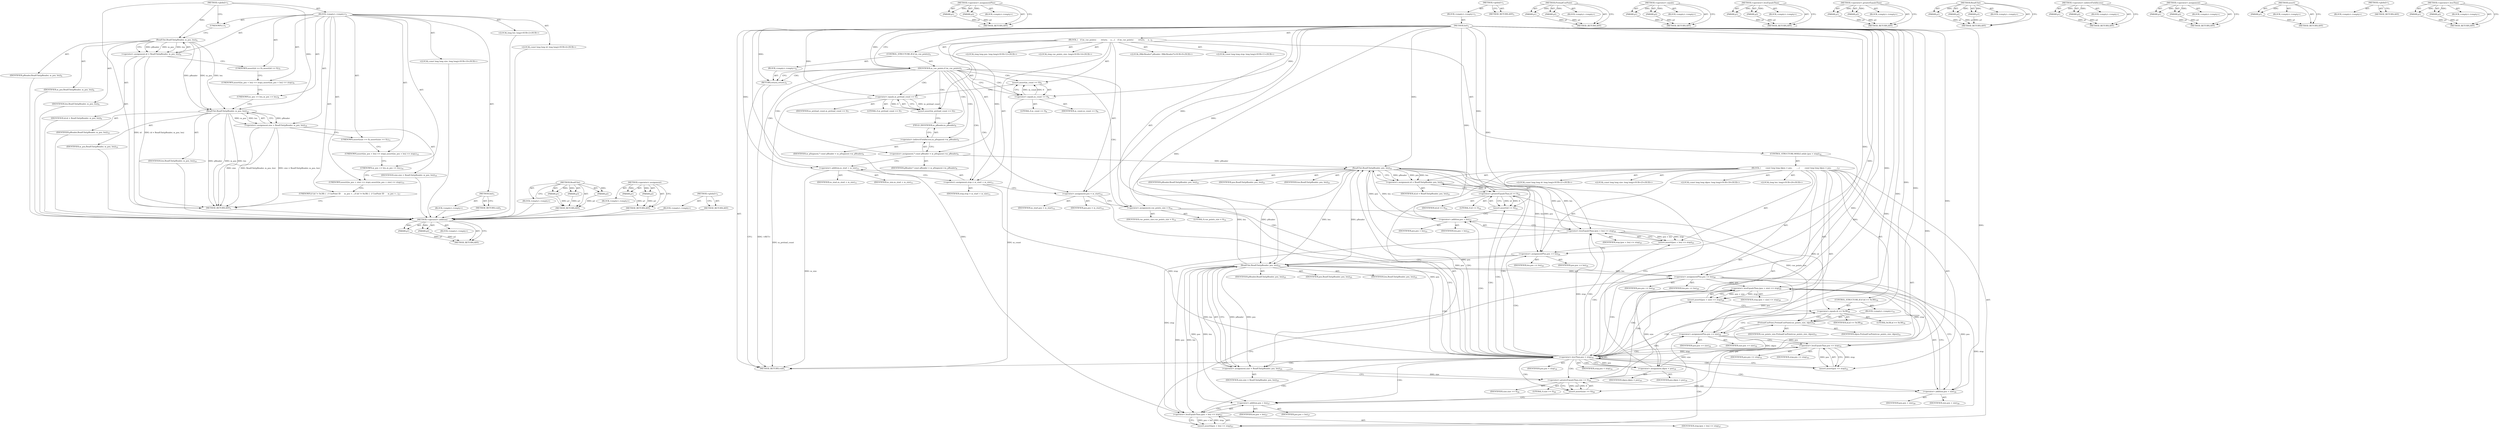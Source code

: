 digraph "&lt;global&gt;" {
vulnerable_155 [label=<(METHOD,&lt;operator&gt;.addition)>];
vulnerable_156 [label=<(PARAM,p1)>];
vulnerable_157 [label=<(PARAM,p2)>];
vulnerable_158 [label=<(BLOCK,&lt;empty&gt;,&lt;empty&gt;)>];
vulnerable_159 [label=<(METHOD_RETURN,ANY)>];
vulnerable_181 [label=<(METHOD,&lt;operator&gt;.assignmentPlus)>];
vulnerable_182 [label=<(PARAM,p1)>];
vulnerable_183 [label=<(PARAM,p2)>];
vulnerable_184 [label=<(BLOCK,&lt;empty&gt;,&lt;empty&gt;)>];
vulnerable_185 [label=<(METHOD_RETURN,ANY)>];
vulnerable_6 [label=<(METHOD,&lt;global&gt;)<SUB>1</SUB>>];
vulnerable_7 [label=<(BLOCK,&lt;empty&gt;,&lt;empty&gt;)<SUB>1</SUB>>];
vulnerable_8 [label=<(METHOD,Init)<SUB>1</SUB>>];
vulnerable_9 [label=<(BLOCK,{
    if (m_cue_points)
        return;
 
    a...,{
    if (m_cue_points)
        return;
 
    a...)<SUB>2</SUB>>];
vulnerable_10 [label=<(CONTROL_STRUCTURE,IF,if (m_cue_points))<SUB>3</SUB>>];
vulnerable_11 [label=<(IDENTIFIER,m_cue_points,if (m_cue_points))<SUB>3</SUB>>];
vulnerable_12 [label=<(BLOCK,&lt;empty&gt;,&lt;empty&gt;)<SUB>4</SUB>>];
vulnerable_13 [label=<(RETURN,return;,return;)<SUB>4</SUB>>];
vulnerable_14 [label=<(assert,assert(m_count == 0))<SUB>6</SUB>>];
vulnerable_15 [label=<(&lt;operator&gt;.equals,m_count == 0)<SUB>6</SUB>>];
vulnerable_16 [label=<(IDENTIFIER,m_count,m_count == 0)<SUB>6</SUB>>];
vulnerable_17 [label=<(LITERAL,0,m_count == 0)<SUB>6</SUB>>];
vulnerable_18 [label=<(assert,assert(m_preload_count == 0))<SUB>7</SUB>>];
vulnerable_19 [label=<(&lt;operator&gt;.equals,m_preload_count == 0)<SUB>7</SUB>>];
vulnerable_20 [label=<(IDENTIFIER,m_preload_count,m_preload_count == 0)<SUB>7</SUB>>];
vulnerable_21 [label=<(LITERAL,0,m_preload_count == 0)<SUB>7</SUB>>];
vulnerable_22 [label="<(LOCAL,IMkvReader* pReader: IMkvReader*)<SUB>9</SUB>>"];
vulnerable_23 [label=<(&lt;operator&gt;.assignment,* const pReader = m_pSegment-&gt;m_pReader)<SUB>9</SUB>>];
vulnerable_24 [label=<(IDENTIFIER,pReader,* const pReader = m_pSegment-&gt;m_pReader)<SUB>9</SUB>>];
vulnerable_25 [label=<(&lt;operator&gt;.indirectFieldAccess,m_pSegment-&gt;m_pReader)<SUB>9</SUB>>];
vulnerable_26 [label=<(IDENTIFIER,m_pSegment,* const pReader = m_pSegment-&gt;m_pReader)<SUB>9</SUB>>];
vulnerable_27 [label=<(FIELD_IDENTIFIER,m_pReader,m_pReader)<SUB>9</SUB>>];
vulnerable_28 [label="<(LOCAL,const long long stop: long long)<SUB>11</SUB>>"];
vulnerable_29 [label=<(&lt;operator&gt;.assignment,stop = m_start + m_size)<SUB>11</SUB>>];
vulnerable_30 [label=<(IDENTIFIER,stop,stop = m_start + m_size)<SUB>11</SUB>>];
vulnerable_31 [label=<(&lt;operator&gt;.addition,m_start + m_size)<SUB>11</SUB>>];
vulnerable_32 [label=<(IDENTIFIER,m_start,m_start + m_size)<SUB>11</SUB>>];
vulnerable_33 [label=<(IDENTIFIER,m_size,m_start + m_size)<SUB>11</SUB>>];
vulnerable_34 [label="<(LOCAL,long long pos: long long)<SUB>12</SUB>>"];
vulnerable_35 [label=<(&lt;operator&gt;.assignment,pos = m_start)<SUB>12</SUB>>];
vulnerable_36 [label=<(IDENTIFIER,pos,pos = m_start)<SUB>12</SUB>>];
vulnerable_37 [label=<(IDENTIFIER,m_start,pos = m_start)<SUB>12</SUB>>];
vulnerable_38 [label="<(LOCAL,long cue_points_size: long)<SUB>14</SUB>>"];
vulnerable_39 [label=<(&lt;operator&gt;.assignment,cue_points_size = 0)<SUB>14</SUB>>];
vulnerable_40 [label=<(IDENTIFIER,cue_points_size,cue_points_size = 0)<SUB>14</SUB>>];
vulnerable_41 [label=<(LITERAL,0,cue_points_size = 0)<SUB>14</SUB>>];
vulnerable_42 [label=<(CONTROL_STRUCTURE,WHILE,while (pos &lt; stop))<SUB>16</SUB>>];
vulnerable_43 [label=<(&lt;operator&gt;.lessThan,pos &lt; stop)<SUB>16</SUB>>];
vulnerable_44 [label=<(IDENTIFIER,pos,pos &lt; stop)<SUB>16</SUB>>];
vulnerable_45 [label=<(IDENTIFIER,stop,pos &lt; stop)<SUB>16</SUB>>];
vulnerable_46 [label=<(BLOCK,{
        const long long idpos = pos;
 
      ...,{
        const long long idpos = pos;
 
      ...)<SUB>17</SUB>>];
vulnerable_47 [label="<(LOCAL,const long long idpos: long long)<SUB>18</SUB>>"];
vulnerable_48 [label=<(&lt;operator&gt;.assignment,idpos = pos)<SUB>18</SUB>>];
vulnerable_49 [label=<(IDENTIFIER,idpos,idpos = pos)<SUB>18</SUB>>];
vulnerable_50 [label=<(IDENTIFIER,pos,idpos = pos)<SUB>18</SUB>>];
vulnerable_51 [label="<(LOCAL,long len: long)<SUB>20</SUB>>"];
vulnerable_52 [label="<(LOCAL,const long long id: long long)<SUB>21</SUB>>"];
vulnerable_53 [label=<(&lt;operator&gt;.assignment,id = ReadUInt(pReader, pos, len))<SUB>21</SUB>>];
vulnerable_54 [label=<(IDENTIFIER,id,id = ReadUInt(pReader, pos, len))<SUB>21</SUB>>];
vulnerable_55 [label=<(ReadUInt,ReadUInt(pReader, pos, len))<SUB>21</SUB>>];
vulnerable_56 [label=<(IDENTIFIER,pReader,ReadUInt(pReader, pos, len))<SUB>21</SUB>>];
vulnerable_57 [label=<(IDENTIFIER,pos,ReadUInt(pReader, pos, len))<SUB>21</SUB>>];
vulnerable_58 [label=<(IDENTIFIER,len,ReadUInt(pReader, pos, len))<SUB>21</SUB>>];
vulnerable_59 [label=<(assert,assert(id &gt;= 0))<SUB>22</SUB>>];
vulnerable_60 [label=<(&lt;operator&gt;.greaterEqualsThan,id &gt;= 0)<SUB>22</SUB>>];
vulnerable_61 [label=<(IDENTIFIER,id,id &gt;= 0)<SUB>22</SUB>>];
vulnerable_62 [label=<(LITERAL,0,id &gt;= 0)<SUB>22</SUB>>];
vulnerable_63 [label=<(assert,assert((pos + len) &lt;= stop))<SUB>23</SUB>>];
vulnerable_64 [label=<(&lt;operator&gt;.lessEqualsThan,(pos + len) &lt;= stop)<SUB>23</SUB>>];
vulnerable_65 [label=<(&lt;operator&gt;.addition,pos + len)<SUB>23</SUB>>];
vulnerable_66 [label=<(IDENTIFIER,pos,pos + len)<SUB>23</SUB>>];
vulnerable_67 [label=<(IDENTIFIER,len,pos + len)<SUB>23</SUB>>];
vulnerable_68 [label=<(IDENTIFIER,stop,(pos + len) &lt;= stop)<SUB>23</SUB>>];
vulnerable_69 [label=<(&lt;operator&gt;.assignmentPlus,pos += len)<SUB>24</SUB>>];
vulnerable_70 [label=<(IDENTIFIER,pos,pos += len)<SUB>24</SUB>>];
vulnerable_71 [label=<(IDENTIFIER,len,pos += len)<SUB>24</SUB>>];
vulnerable_72 [label="<(LOCAL,const long long size: long long)<SUB>25</SUB>>"];
vulnerable_73 [label=<(&lt;operator&gt;.assignment,size = ReadUInt(pReader, pos, len))<SUB>25</SUB>>];
vulnerable_74 [label=<(IDENTIFIER,size,size = ReadUInt(pReader, pos, len))<SUB>25</SUB>>];
vulnerable_75 [label=<(ReadUInt,ReadUInt(pReader, pos, len))<SUB>25</SUB>>];
vulnerable_76 [label=<(IDENTIFIER,pReader,ReadUInt(pReader, pos, len))<SUB>25</SUB>>];
vulnerable_77 [label=<(IDENTIFIER,pos,ReadUInt(pReader, pos, len))<SUB>25</SUB>>];
vulnerable_78 [label=<(IDENTIFIER,len,ReadUInt(pReader, pos, len))<SUB>25</SUB>>];
vulnerable_79 [label=<(assert,assert(size &gt;= 0))<SUB>26</SUB>>];
vulnerable_80 [label=<(&lt;operator&gt;.greaterEqualsThan,size &gt;= 0)<SUB>26</SUB>>];
vulnerable_81 [label=<(IDENTIFIER,size,size &gt;= 0)<SUB>26</SUB>>];
vulnerable_82 [label=<(LITERAL,0,size &gt;= 0)<SUB>26</SUB>>];
vulnerable_83 [label=<(assert,assert((pos + len) &lt;= stop))<SUB>27</SUB>>];
vulnerable_84 [label=<(&lt;operator&gt;.lessEqualsThan,(pos + len) &lt;= stop)<SUB>27</SUB>>];
vulnerable_85 [label=<(&lt;operator&gt;.addition,pos + len)<SUB>27</SUB>>];
vulnerable_86 [label=<(IDENTIFIER,pos,pos + len)<SUB>27</SUB>>];
vulnerable_87 [label=<(IDENTIFIER,len,pos + len)<SUB>27</SUB>>];
vulnerable_88 [label=<(IDENTIFIER,stop,(pos + len) &lt;= stop)<SUB>27</SUB>>];
vulnerable_89 [label=<(&lt;operator&gt;.assignmentPlus,pos += len)<SUB>28</SUB>>];
vulnerable_90 [label=<(IDENTIFIER,pos,pos += len)<SUB>28</SUB>>];
vulnerable_91 [label=<(IDENTIFIER,len,pos += len)<SUB>28</SUB>>];
vulnerable_92 [label=<(assert,assert((pos + size) &lt;= stop))<SUB>29</SUB>>];
vulnerable_93 [label=<(&lt;operator&gt;.lessEqualsThan,(pos + size) &lt;= stop)<SUB>29</SUB>>];
vulnerable_94 [label=<(&lt;operator&gt;.addition,pos + size)<SUB>29</SUB>>];
vulnerable_95 [label=<(IDENTIFIER,pos,pos + size)<SUB>29</SUB>>];
vulnerable_96 [label=<(IDENTIFIER,size,pos + size)<SUB>29</SUB>>];
vulnerable_97 [label=<(IDENTIFIER,stop,(pos + size) &lt;= stop)<SUB>29</SUB>>];
vulnerable_98 [label=<(CONTROL_STRUCTURE,IF,if (id == 0x3B))<SUB>30</SUB>>];
vulnerable_99 [label=<(&lt;operator&gt;.equals,id == 0x3B)<SUB>30</SUB>>];
vulnerable_100 [label=<(IDENTIFIER,id,id == 0x3B)<SUB>30</SUB>>];
vulnerable_101 [label=<(LITERAL,0x3B,id == 0x3B)<SUB>30</SUB>>];
vulnerable_102 [label=<(BLOCK,&lt;empty&gt;,&lt;empty&gt;)<SUB>31</SUB>>];
vulnerable_103 [label=<(PreloadCuePoint,PreloadCuePoint(cue_points_size, idpos))<SUB>31</SUB>>];
vulnerable_104 [label=<(IDENTIFIER,cue_points_size,PreloadCuePoint(cue_points_size, idpos))<SUB>31</SUB>>];
vulnerable_105 [label=<(IDENTIFIER,idpos,PreloadCuePoint(cue_points_size, idpos))<SUB>31</SUB>>];
vulnerable_106 [label=<(&lt;operator&gt;.assignmentPlus,pos += size)<SUB>32</SUB>>];
vulnerable_107 [label=<(IDENTIFIER,pos,pos += size)<SUB>32</SUB>>];
vulnerable_108 [label=<(IDENTIFIER,size,pos += size)<SUB>32</SUB>>];
vulnerable_109 [label=<(assert,assert(pos &lt;= stop))<SUB>33</SUB>>];
vulnerable_110 [label=<(&lt;operator&gt;.lessEqualsThan,pos &lt;= stop)<SUB>33</SUB>>];
vulnerable_111 [label=<(IDENTIFIER,pos,pos &lt;= stop)<SUB>33</SUB>>];
vulnerable_112 [label=<(IDENTIFIER,stop,pos &lt;= stop)<SUB>33</SUB>>];
vulnerable_113 [label=<(METHOD_RETURN,void)<SUB>1</SUB>>];
vulnerable_115 [label=<(METHOD_RETURN,ANY)<SUB>1</SUB>>];
vulnerable_186 [label=<(METHOD,PreloadCuePoint)>];
vulnerable_187 [label=<(PARAM,p1)>];
vulnerable_188 [label=<(PARAM,p2)>];
vulnerable_189 [label=<(BLOCK,&lt;empty&gt;,&lt;empty&gt;)>];
vulnerable_190 [label=<(METHOD_RETURN,ANY)>];
vulnerable_140 [label=<(METHOD,&lt;operator&gt;.equals)>];
vulnerable_141 [label=<(PARAM,p1)>];
vulnerable_142 [label=<(PARAM,p2)>];
vulnerable_143 [label=<(BLOCK,&lt;empty&gt;,&lt;empty&gt;)>];
vulnerable_144 [label=<(METHOD_RETURN,ANY)>];
vulnerable_176 [label=<(METHOD,&lt;operator&gt;.lessEqualsThan)>];
vulnerable_177 [label=<(PARAM,p1)>];
vulnerable_178 [label=<(PARAM,p2)>];
vulnerable_179 [label=<(BLOCK,&lt;empty&gt;,&lt;empty&gt;)>];
vulnerable_180 [label=<(METHOD_RETURN,ANY)>];
vulnerable_171 [label=<(METHOD,&lt;operator&gt;.greaterEqualsThan)>];
vulnerable_172 [label=<(PARAM,p1)>];
vulnerable_173 [label=<(PARAM,p2)>];
vulnerable_174 [label=<(BLOCK,&lt;empty&gt;,&lt;empty&gt;)>];
vulnerable_175 [label=<(METHOD_RETURN,ANY)>];
vulnerable_165 [label=<(METHOD,ReadUInt)>];
vulnerable_166 [label=<(PARAM,p1)>];
vulnerable_167 [label=<(PARAM,p2)>];
vulnerable_168 [label=<(PARAM,p3)>];
vulnerable_169 [label=<(BLOCK,&lt;empty&gt;,&lt;empty&gt;)>];
vulnerable_170 [label=<(METHOD_RETURN,ANY)>];
vulnerable_150 [label=<(METHOD,&lt;operator&gt;.indirectFieldAccess)>];
vulnerable_151 [label=<(PARAM,p1)>];
vulnerable_152 [label=<(PARAM,p2)>];
vulnerable_153 [label=<(BLOCK,&lt;empty&gt;,&lt;empty&gt;)>];
vulnerable_154 [label=<(METHOD_RETURN,ANY)>];
vulnerable_145 [label=<(METHOD,&lt;operator&gt;.assignment)>];
vulnerable_146 [label=<(PARAM,p1)>];
vulnerable_147 [label=<(PARAM,p2)>];
vulnerable_148 [label=<(BLOCK,&lt;empty&gt;,&lt;empty&gt;)>];
vulnerable_149 [label=<(METHOD_RETURN,ANY)>];
vulnerable_136 [label=<(METHOD,assert)>];
vulnerable_137 [label=<(PARAM,p1)>];
vulnerable_138 [label=<(BLOCK,&lt;empty&gt;,&lt;empty&gt;)>];
vulnerable_139 [label=<(METHOD_RETURN,ANY)>];
vulnerable_130 [label=<(METHOD,&lt;global&gt;)<SUB>1</SUB>>];
vulnerable_131 [label=<(BLOCK,&lt;empty&gt;,&lt;empty&gt;)>];
vulnerable_132 [label=<(METHOD_RETURN,ANY)>];
vulnerable_160 [label=<(METHOD,&lt;operator&gt;.lessThan)>];
vulnerable_161 [label=<(PARAM,p1)>];
vulnerable_162 [label=<(PARAM,p2)>];
vulnerable_163 [label=<(BLOCK,&lt;empty&gt;,&lt;empty&gt;)>];
vulnerable_164 [label=<(METHOD_RETURN,ANY)>];
fixed_6 [label=<(METHOD,&lt;global&gt;)<SUB>1</SUB>>];
fixed_7 [label=<(BLOCK,&lt;empty&gt;,&lt;empty&gt;)<SUB>1</SUB>>];
fixed_8 [label=<(METHOD,Init)<SUB>1</SUB>>];
fixed_9 [label=<(BLOCK,&lt;empty&gt;,&lt;empty&gt;)>];
fixed_10 [label=<(METHOD_RETURN,void)<SUB>1</SUB>>];
fixed_12 [label=<(UNKNOWN,t,t)<SUB>1</SUB>>];
fixed_13 [label="<(LOCAL,long len: long)<SUB>2</SUB>>"];
fixed_14 [label="<(LOCAL,const long long id: long long)<SUB>4</SUB>>"];
fixed_15 [label=<(&lt;operator&gt;.assignment,id = ReadUInt(pReader, m_pos, len))<SUB>4</SUB>>];
fixed_16 [label=<(IDENTIFIER,id,id = ReadUInt(pReader, m_pos, len))<SUB>4</SUB>>];
fixed_17 [label=<(ReadUInt,ReadUInt(pReader, m_pos, len))<SUB>4</SUB>>];
fixed_18 [label=<(IDENTIFIER,pReader,ReadUInt(pReader, m_pos, len))<SUB>4</SUB>>];
fixed_19 [label=<(IDENTIFIER,m_pos,ReadUInt(pReader, m_pos, len))<SUB>4</SUB>>];
fixed_20 [label=<(IDENTIFIER,len,ReadUInt(pReader, m_pos, len))<SUB>4</SUB>>];
fixed_21 [label=<(UNKNOWN,assert(id &gt;= 0);,assert(id &gt;= 0);)<SUB>5</SUB>>];
fixed_22 [label=<(UNKNOWN,assert((m_pos + len) &lt;= stop);,assert((m_pos + len) &lt;= stop);)<SUB>6</SUB>>];
fixed_23 [label=<(UNKNOWN,m_pos += len;,m_pos += len;)<SUB>8</SUB>>];
fixed_24 [label="<(LOCAL,const long long size: long long)<SUB>10</SUB>>"];
fixed_25 [label=<(&lt;operator&gt;.assignment,size = ReadUInt(pReader, m_pos, len))<SUB>10</SUB>>];
fixed_26 [label=<(IDENTIFIER,size,size = ReadUInt(pReader, m_pos, len))<SUB>10</SUB>>];
fixed_27 [label=<(ReadUInt,ReadUInt(pReader, m_pos, len))<SUB>10</SUB>>];
fixed_28 [label=<(IDENTIFIER,pReader,ReadUInt(pReader, m_pos, len))<SUB>10</SUB>>];
fixed_29 [label=<(IDENTIFIER,m_pos,ReadUInt(pReader, m_pos, len))<SUB>10</SUB>>];
fixed_30 [label=<(IDENTIFIER,len,ReadUInt(pReader, m_pos, len))<SUB>10</SUB>>];
fixed_31 [label=<(UNKNOWN,assert(size &gt;= 0);,assert(size &gt;= 0);)<SUB>11</SUB>>];
fixed_32 [label=<(UNKNOWN,assert((m_pos + len) &lt;= stop);,assert((m_pos + len) &lt;= stop);)<SUB>12</SUB>>];
fixed_33 [label=<(UNKNOWN,m_pos += len;,m_pos += len;)<SUB>14</SUB>>];
fixed_34 [label=<(UNKNOWN,assert((m_pos + size) &lt;= stop);,assert((m_pos + size) &lt;= stop);)<SUB>15</SUB>>];
fixed_35 [label=<(UNKNOWN,if (id != 0x3B) {  // CuePoint ID
      m_pos +...,if (id != 0x3B) {  // CuePoint ID
      m_pos +...)<SUB>17</SUB>>];
fixed_36 [label=<(METHOD_RETURN,ANY)<SUB>1</SUB>>];
fixed_58 [label=<(METHOD,ReadUInt)>];
fixed_59 [label=<(PARAM,p1)>];
fixed_60 [label=<(PARAM,p2)>];
fixed_61 [label=<(PARAM,p3)>];
fixed_62 [label=<(BLOCK,&lt;empty&gt;,&lt;empty&gt;)>];
fixed_63 [label=<(METHOD_RETURN,ANY)>];
fixed_53 [label=<(METHOD,&lt;operator&gt;.assignment)>];
fixed_54 [label=<(PARAM,p1)>];
fixed_55 [label=<(PARAM,p2)>];
fixed_56 [label=<(BLOCK,&lt;empty&gt;,&lt;empty&gt;)>];
fixed_57 [label=<(METHOD_RETURN,ANY)>];
fixed_47 [label=<(METHOD,&lt;global&gt;)<SUB>1</SUB>>];
fixed_48 [label=<(BLOCK,&lt;empty&gt;,&lt;empty&gt;)>];
fixed_49 [label=<(METHOD_RETURN,ANY)>];
vulnerable_155 -> vulnerable_156  [key=0, label="AST: "];
vulnerable_155 -> vulnerable_156  [key=1, label="DDG: "];
vulnerable_155 -> vulnerable_158  [key=0, label="AST: "];
vulnerable_155 -> vulnerable_157  [key=0, label="AST: "];
vulnerable_155 -> vulnerable_157  [key=1, label="DDG: "];
vulnerable_155 -> vulnerable_159  [key=0, label="AST: "];
vulnerable_155 -> vulnerable_159  [key=1, label="CFG: "];
vulnerable_156 -> vulnerable_159  [key=0, label="DDG: p1"];
vulnerable_157 -> vulnerable_159  [key=0, label="DDG: p2"];
vulnerable_181 -> vulnerable_182  [key=0, label="AST: "];
vulnerable_181 -> vulnerable_182  [key=1, label="DDG: "];
vulnerable_181 -> vulnerable_184  [key=0, label="AST: "];
vulnerable_181 -> vulnerable_183  [key=0, label="AST: "];
vulnerable_181 -> vulnerable_183  [key=1, label="DDG: "];
vulnerable_181 -> vulnerable_185  [key=0, label="AST: "];
vulnerable_181 -> vulnerable_185  [key=1, label="CFG: "];
vulnerable_182 -> vulnerable_185  [key=0, label="DDG: p1"];
vulnerable_183 -> vulnerable_185  [key=0, label="DDG: p2"];
vulnerable_6 -> vulnerable_7  [key=0, label="AST: "];
vulnerable_6 -> vulnerable_115  [key=0, label="AST: "];
vulnerable_6 -> vulnerable_115  [key=1, label="CFG: "];
vulnerable_7 -> vulnerable_8  [key=0, label="AST: "];
vulnerable_8 -> vulnerable_9  [key=0, label="AST: "];
vulnerable_8 -> vulnerable_113  [key=0, label="AST: "];
vulnerable_8 -> vulnerable_11  [key=0, label="CFG: "];
vulnerable_8 -> vulnerable_11  [key=1, label="DDG: "];
vulnerable_8 -> vulnerable_29  [key=0, label="DDG: "];
vulnerable_8 -> vulnerable_35  [key=0, label="DDG: "];
vulnerable_8 -> vulnerable_39  [key=0, label="DDG: "];
vulnerable_8 -> vulnerable_13  [key=0, label="DDG: "];
vulnerable_8 -> vulnerable_15  [key=0, label="DDG: "];
vulnerable_8 -> vulnerable_19  [key=0, label="DDG: "];
vulnerable_8 -> vulnerable_31  [key=0, label="DDG: "];
vulnerable_8 -> vulnerable_43  [key=0, label="DDG: "];
vulnerable_8 -> vulnerable_48  [key=0, label="DDG: "];
vulnerable_8 -> vulnerable_69  [key=0, label="DDG: "];
vulnerable_8 -> vulnerable_89  [key=0, label="DDG: "];
vulnerable_8 -> vulnerable_106  [key=0, label="DDG: "];
vulnerable_8 -> vulnerable_55  [key=0, label="DDG: "];
vulnerable_8 -> vulnerable_60  [key=0, label="DDG: "];
vulnerable_8 -> vulnerable_64  [key=0, label="DDG: "];
vulnerable_8 -> vulnerable_75  [key=0, label="DDG: "];
vulnerable_8 -> vulnerable_80  [key=0, label="DDG: "];
vulnerable_8 -> vulnerable_84  [key=0, label="DDG: "];
vulnerable_8 -> vulnerable_93  [key=0, label="DDG: "];
vulnerable_8 -> vulnerable_99  [key=0, label="DDG: "];
vulnerable_8 -> vulnerable_110  [key=0, label="DDG: "];
vulnerable_8 -> vulnerable_65  [key=0, label="DDG: "];
vulnerable_8 -> vulnerable_85  [key=0, label="DDG: "];
vulnerable_8 -> vulnerable_94  [key=0, label="DDG: "];
vulnerable_8 -> vulnerable_103  [key=0, label="DDG: "];
vulnerable_9 -> vulnerable_10  [key=0, label="AST: "];
vulnerable_9 -> vulnerable_14  [key=0, label="AST: "];
vulnerable_9 -> vulnerable_18  [key=0, label="AST: "];
vulnerable_9 -> vulnerable_22  [key=0, label="AST: "];
vulnerable_9 -> vulnerable_23  [key=0, label="AST: "];
vulnerable_9 -> vulnerable_28  [key=0, label="AST: "];
vulnerable_9 -> vulnerable_29  [key=0, label="AST: "];
vulnerable_9 -> vulnerable_34  [key=0, label="AST: "];
vulnerable_9 -> vulnerable_35  [key=0, label="AST: "];
vulnerable_9 -> vulnerable_38  [key=0, label="AST: "];
vulnerable_9 -> vulnerable_39  [key=0, label="AST: "];
vulnerable_9 -> vulnerable_42  [key=0, label="AST: "];
vulnerable_10 -> vulnerable_11  [key=0, label="AST: "];
vulnerable_10 -> vulnerable_12  [key=0, label="AST: "];
vulnerable_11 -> vulnerable_13  [key=0, label="CFG: "];
vulnerable_11 -> vulnerable_13  [key=1, label="CDG: "];
vulnerable_11 -> vulnerable_15  [key=0, label="CFG: "];
vulnerable_11 -> vulnerable_15  [key=1, label="CDG: "];
vulnerable_11 -> vulnerable_19  [key=0, label="CDG: "];
vulnerable_11 -> vulnerable_25  [key=0, label="CDG: "];
vulnerable_11 -> vulnerable_27  [key=0, label="CDG: "];
vulnerable_11 -> vulnerable_29  [key=0, label="CDG: "];
vulnerable_11 -> vulnerable_18  [key=0, label="CDG: "];
vulnerable_11 -> vulnerable_35  [key=0, label="CDG: "];
vulnerable_11 -> vulnerable_43  [key=0, label="CDG: "];
vulnerable_11 -> vulnerable_14  [key=0, label="CDG: "];
vulnerable_11 -> vulnerable_23  [key=0, label="CDG: "];
vulnerable_11 -> vulnerable_39  [key=0, label="CDG: "];
vulnerable_11 -> vulnerable_31  [key=0, label="CDG: "];
vulnerable_12 -> vulnerable_13  [key=0, label="AST: "];
vulnerable_13 -> vulnerable_113  [key=0, label="CFG: "];
vulnerable_13 -> vulnerable_113  [key=1, label="DDG: &lt;RET&gt;"];
vulnerable_14 -> vulnerable_15  [key=0, label="AST: "];
vulnerable_14 -> vulnerable_19  [key=0, label="CFG: "];
vulnerable_15 -> vulnerable_16  [key=0, label="AST: "];
vulnerable_15 -> vulnerable_17  [key=0, label="AST: "];
vulnerable_15 -> vulnerable_14  [key=0, label="CFG: "];
vulnerable_15 -> vulnerable_14  [key=1, label="DDG: m_count"];
vulnerable_15 -> vulnerable_14  [key=2, label="DDG: 0"];
vulnerable_15 -> vulnerable_113  [key=0, label="DDG: m_count"];
vulnerable_18 -> vulnerable_19  [key=0, label="AST: "];
vulnerable_18 -> vulnerable_27  [key=0, label="CFG: "];
vulnerable_19 -> vulnerable_20  [key=0, label="AST: "];
vulnerable_19 -> vulnerable_21  [key=0, label="AST: "];
vulnerable_19 -> vulnerable_18  [key=0, label="CFG: "];
vulnerable_19 -> vulnerable_18  [key=1, label="DDG: m_preload_count"];
vulnerable_19 -> vulnerable_18  [key=2, label="DDG: 0"];
vulnerable_19 -> vulnerable_113  [key=0, label="DDG: m_preload_count"];
vulnerable_23 -> vulnerable_24  [key=0, label="AST: "];
vulnerable_23 -> vulnerable_25  [key=0, label="AST: "];
vulnerable_23 -> vulnerable_31  [key=0, label="CFG: "];
vulnerable_23 -> vulnerable_55  [key=0, label="DDG: pReader"];
vulnerable_25 -> vulnerable_26  [key=0, label="AST: "];
vulnerable_25 -> vulnerable_27  [key=0, label="AST: "];
vulnerable_25 -> vulnerable_23  [key=0, label="CFG: "];
vulnerable_27 -> vulnerable_25  [key=0, label="CFG: "];
vulnerable_29 -> vulnerable_30  [key=0, label="AST: "];
vulnerable_29 -> vulnerable_31  [key=0, label="AST: "];
vulnerable_29 -> vulnerable_35  [key=0, label="CFG: "];
vulnerable_29 -> vulnerable_43  [key=0, label="DDG: stop"];
vulnerable_31 -> vulnerable_32  [key=0, label="AST: "];
vulnerable_31 -> vulnerable_33  [key=0, label="AST: "];
vulnerable_31 -> vulnerable_29  [key=0, label="CFG: "];
vulnerable_31 -> vulnerable_113  [key=0, label="DDG: m_size"];
vulnerable_35 -> vulnerable_36  [key=0, label="AST: "];
vulnerable_35 -> vulnerable_37  [key=0, label="AST: "];
vulnerable_35 -> vulnerable_39  [key=0, label="CFG: "];
vulnerable_35 -> vulnerable_43  [key=0, label="DDG: pos"];
vulnerable_39 -> vulnerable_40  [key=0, label="AST: "];
vulnerable_39 -> vulnerable_41  [key=0, label="AST: "];
vulnerable_39 -> vulnerable_43  [key=0, label="CFG: "];
vulnerable_39 -> vulnerable_103  [key=0, label="DDG: cue_points_size"];
vulnerable_42 -> vulnerable_43  [key=0, label="AST: "];
vulnerable_42 -> vulnerable_46  [key=0, label="AST: "];
vulnerable_43 -> vulnerable_44  [key=0, label="AST: "];
vulnerable_43 -> vulnerable_45  [key=0, label="AST: "];
vulnerable_43 -> vulnerable_113  [key=0, label="CFG: "];
vulnerable_43 -> vulnerable_48  [key=0, label="CFG: "];
vulnerable_43 -> vulnerable_48  [key=1, label="DDG: pos"];
vulnerable_43 -> vulnerable_48  [key=2, label="CDG: "];
vulnerable_43 -> vulnerable_55  [key=0, label="DDG: pos"];
vulnerable_43 -> vulnerable_55  [key=1, label="CDG: "];
vulnerable_43 -> vulnerable_64  [key=0, label="DDG: stop"];
vulnerable_43 -> vulnerable_64  [key=1, label="CDG: "];
vulnerable_43 -> vulnerable_94  [key=0, label="CDG: "];
vulnerable_43 -> vulnerable_60  [key=0, label="CDG: "];
vulnerable_43 -> vulnerable_73  [key=0, label="CDG: "];
vulnerable_43 -> vulnerable_89  [key=0, label="CDG: "];
vulnerable_43 -> vulnerable_75  [key=0, label="CDG: "];
vulnerable_43 -> vulnerable_99  [key=0, label="CDG: "];
vulnerable_43 -> vulnerable_84  [key=0, label="CDG: "];
vulnerable_43 -> vulnerable_85  [key=0, label="CDG: "];
vulnerable_43 -> vulnerable_69  [key=0, label="CDG: "];
vulnerable_43 -> vulnerable_92  [key=0, label="CDG: "];
vulnerable_43 -> vulnerable_106  [key=0, label="CDG: "];
vulnerable_43 -> vulnerable_65  [key=0, label="CDG: "];
vulnerable_43 -> vulnerable_59  [key=0, label="CDG: "];
vulnerable_43 -> vulnerable_93  [key=0, label="CDG: "];
vulnerable_43 -> vulnerable_79  [key=0, label="CDG: "];
vulnerable_43 -> vulnerable_43  [key=0, label="CDG: "];
vulnerable_43 -> vulnerable_80  [key=0, label="CDG: "];
vulnerable_43 -> vulnerable_83  [key=0, label="CDG: "];
vulnerable_43 -> vulnerable_53  [key=0, label="CDG: "];
vulnerable_43 -> vulnerable_110  [key=0, label="CDG: "];
vulnerable_43 -> vulnerable_63  [key=0, label="CDG: "];
vulnerable_43 -> vulnerable_109  [key=0, label="CDG: "];
vulnerable_46 -> vulnerable_47  [key=0, label="AST: "];
vulnerable_46 -> vulnerable_48  [key=0, label="AST: "];
vulnerable_46 -> vulnerable_51  [key=0, label="AST: "];
vulnerable_46 -> vulnerable_52  [key=0, label="AST: "];
vulnerable_46 -> vulnerable_53  [key=0, label="AST: "];
vulnerable_46 -> vulnerable_59  [key=0, label="AST: "];
vulnerable_46 -> vulnerable_63  [key=0, label="AST: "];
vulnerable_46 -> vulnerable_69  [key=0, label="AST: "];
vulnerable_46 -> vulnerable_72  [key=0, label="AST: "];
vulnerable_46 -> vulnerable_73  [key=0, label="AST: "];
vulnerable_46 -> vulnerable_79  [key=0, label="AST: "];
vulnerable_46 -> vulnerable_83  [key=0, label="AST: "];
vulnerable_46 -> vulnerable_89  [key=0, label="AST: "];
vulnerable_46 -> vulnerable_92  [key=0, label="AST: "];
vulnerable_46 -> vulnerable_98  [key=0, label="AST: "];
vulnerable_46 -> vulnerable_106  [key=0, label="AST: "];
vulnerable_46 -> vulnerable_109  [key=0, label="AST: "];
vulnerable_48 -> vulnerable_49  [key=0, label="AST: "];
vulnerable_48 -> vulnerable_50  [key=0, label="AST: "];
vulnerable_48 -> vulnerable_55  [key=0, label="CFG: "];
vulnerable_48 -> vulnerable_103  [key=0, label="DDG: idpos"];
vulnerable_53 -> vulnerable_54  [key=0, label="AST: "];
vulnerable_53 -> vulnerable_55  [key=0, label="AST: "];
vulnerable_53 -> vulnerable_60  [key=0, label="CFG: "];
vulnerable_53 -> vulnerable_60  [key=1, label="DDG: id"];
vulnerable_55 -> vulnerable_56  [key=0, label="AST: "];
vulnerable_55 -> vulnerable_57  [key=0, label="AST: "];
vulnerable_55 -> vulnerable_58  [key=0, label="AST: "];
vulnerable_55 -> vulnerable_53  [key=0, label="CFG: "];
vulnerable_55 -> vulnerable_53  [key=1, label="DDG: pReader"];
vulnerable_55 -> vulnerable_53  [key=2, label="DDG: pos"];
vulnerable_55 -> vulnerable_53  [key=3, label="DDG: len"];
vulnerable_55 -> vulnerable_69  [key=0, label="DDG: len"];
vulnerable_55 -> vulnerable_69  [key=1, label="DDG: pos"];
vulnerable_55 -> vulnerable_64  [key=0, label="DDG: pos"];
vulnerable_55 -> vulnerable_64  [key=1, label="DDG: len"];
vulnerable_55 -> vulnerable_75  [key=0, label="DDG: pReader"];
vulnerable_55 -> vulnerable_75  [key=1, label="DDG: len"];
vulnerable_55 -> vulnerable_65  [key=0, label="DDG: pos"];
vulnerable_55 -> vulnerable_65  [key=1, label="DDG: len"];
vulnerable_59 -> vulnerable_60  [key=0, label="AST: "];
vulnerable_59 -> vulnerable_65  [key=0, label="CFG: "];
vulnerable_60 -> vulnerable_61  [key=0, label="AST: "];
vulnerable_60 -> vulnerable_62  [key=0, label="AST: "];
vulnerable_60 -> vulnerable_59  [key=0, label="CFG: "];
vulnerable_60 -> vulnerable_59  [key=1, label="DDG: id"];
vulnerable_60 -> vulnerable_59  [key=2, label="DDG: 0"];
vulnerable_60 -> vulnerable_99  [key=0, label="DDG: id"];
vulnerable_63 -> vulnerable_64  [key=0, label="AST: "];
vulnerable_63 -> vulnerable_69  [key=0, label="CFG: "];
vulnerable_64 -> vulnerable_65  [key=0, label="AST: "];
vulnerable_64 -> vulnerable_68  [key=0, label="AST: "];
vulnerable_64 -> vulnerable_63  [key=0, label="CFG: "];
vulnerable_64 -> vulnerable_63  [key=1, label="DDG: pos + len"];
vulnerable_64 -> vulnerable_63  [key=2, label="DDG: stop"];
vulnerable_64 -> vulnerable_84  [key=0, label="DDG: stop"];
vulnerable_65 -> vulnerable_66  [key=0, label="AST: "];
vulnerable_65 -> vulnerable_67  [key=0, label="AST: "];
vulnerable_65 -> vulnerable_64  [key=0, label="CFG: "];
vulnerable_69 -> vulnerable_70  [key=0, label="AST: "];
vulnerable_69 -> vulnerable_71  [key=0, label="AST: "];
vulnerable_69 -> vulnerable_75  [key=0, label="CFG: "];
vulnerable_69 -> vulnerable_75  [key=1, label="DDG: pos"];
vulnerable_73 -> vulnerable_74  [key=0, label="AST: "];
vulnerable_73 -> vulnerable_75  [key=0, label="AST: "];
vulnerable_73 -> vulnerable_80  [key=0, label="CFG: "];
vulnerable_73 -> vulnerable_80  [key=1, label="DDG: size"];
vulnerable_75 -> vulnerable_76  [key=0, label="AST: "];
vulnerable_75 -> vulnerable_77  [key=0, label="AST: "];
vulnerable_75 -> vulnerable_78  [key=0, label="AST: "];
vulnerable_75 -> vulnerable_73  [key=0, label="CFG: "];
vulnerable_75 -> vulnerable_73  [key=1, label="DDG: pReader"];
vulnerable_75 -> vulnerable_73  [key=2, label="DDG: pos"];
vulnerable_75 -> vulnerable_73  [key=3, label="DDG: len"];
vulnerable_75 -> vulnerable_89  [key=0, label="DDG: len"];
vulnerable_75 -> vulnerable_89  [key=1, label="DDG: pos"];
vulnerable_75 -> vulnerable_55  [key=0, label="DDG: pReader"];
vulnerable_75 -> vulnerable_55  [key=1, label="DDG: len"];
vulnerable_75 -> vulnerable_84  [key=0, label="DDG: pos"];
vulnerable_75 -> vulnerable_84  [key=1, label="DDG: len"];
vulnerable_75 -> vulnerable_85  [key=0, label="DDG: pos"];
vulnerable_75 -> vulnerable_85  [key=1, label="DDG: len"];
vulnerable_79 -> vulnerable_80  [key=0, label="AST: "];
vulnerable_79 -> vulnerable_85  [key=0, label="CFG: "];
vulnerable_80 -> vulnerable_81  [key=0, label="AST: "];
vulnerable_80 -> vulnerable_82  [key=0, label="AST: "];
vulnerable_80 -> vulnerable_79  [key=0, label="CFG: "];
vulnerable_80 -> vulnerable_79  [key=1, label="DDG: size"];
vulnerable_80 -> vulnerable_79  [key=2, label="DDG: 0"];
vulnerable_80 -> vulnerable_106  [key=0, label="DDG: size"];
vulnerable_80 -> vulnerable_93  [key=0, label="DDG: size"];
vulnerable_80 -> vulnerable_94  [key=0, label="DDG: size"];
vulnerable_83 -> vulnerable_84  [key=0, label="AST: "];
vulnerable_83 -> vulnerable_89  [key=0, label="CFG: "];
vulnerable_84 -> vulnerable_85  [key=0, label="AST: "];
vulnerable_84 -> vulnerable_88  [key=0, label="AST: "];
vulnerable_84 -> vulnerable_83  [key=0, label="CFG: "];
vulnerable_84 -> vulnerable_83  [key=1, label="DDG: pos + len"];
vulnerable_84 -> vulnerable_83  [key=2, label="DDG: stop"];
vulnerable_84 -> vulnerable_93  [key=0, label="DDG: stop"];
vulnerable_85 -> vulnerable_86  [key=0, label="AST: "];
vulnerable_85 -> vulnerable_87  [key=0, label="AST: "];
vulnerable_85 -> vulnerable_84  [key=0, label="CFG: "];
vulnerable_89 -> vulnerable_90  [key=0, label="AST: "];
vulnerable_89 -> vulnerable_91  [key=0, label="AST: "];
vulnerable_89 -> vulnerable_94  [key=0, label="CFG: "];
vulnerable_89 -> vulnerable_94  [key=1, label="DDG: pos"];
vulnerable_89 -> vulnerable_106  [key=0, label="DDG: pos"];
vulnerable_89 -> vulnerable_93  [key=0, label="DDG: pos"];
vulnerable_92 -> vulnerable_93  [key=0, label="AST: "];
vulnerable_92 -> vulnerable_99  [key=0, label="CFG: "];
vulnerable_93 -> vulnerable_94  [key=0, label="AST: "];
vulnerable_93 -> vulnerable_97  [key=0, label="AST: "];
vulnerable_93 -> vulnerable_92  [key=0, label="CFG: "];
vulnerable_93 -> vulnerable_92  [key=1, label="DDG: pos + size"];
vulnerable_93 -> vulnerable_92  [key=2, label="DDG: stop"];
vulnerable_93 -> vulnerable_110  [key=0, label="DDG: stop"];
vulnerable_94 -> vulnerable_95  [key=0, label="AST: "];
vulnerable_94 -> vulnerable_96  [key=0, label="AST: "];
vulnerable_94 -> vulnerable_93  [key=0, label="CFG: "];
vulnerable_98 -> vulnerable_99  [key=0, label="AST: "];
vulnerable_98 -> vulnerable_102  [key=0, label="AST: "];
vulnerable_99 -> vulnerable_100  [key=0, label="AST: "];
vulnerable_99 -> vulnerable_101  [key=0, label="AST: "];
vulnerable_99 -> vulnerable_103  [key=0, label="CFG: "];
vulnerable_99 -> vulnerable_103  [key=1, label="CDG: "];
vulnerable_99 -> vulnerable_106  [key=0, label="CFG: "];
vulnerable_102 -> vulnerable_103  [key=0, label="AST: "];
vulnerable_103 -> vulnerable_104  [key=0, label="AST: "];
vulnerable_103 -> vulnerable_105  [key=0, label="AST: "];
vulnerable_103 -> vulnerable_106  [key=0, label="CFG: "];
vulnerable_106 -> vulnerable_107  [key=0, label="AST: "];
vulnerable_106 -> vulnerable_108  [key=0, label="AST: "];
vulnerable_106 -> vulnerable_110  [key=0, label="CFG: "];
vulnerable_106 -> vulnerable_110  [key=1, label="DDG: pos"];
vulnerable_109 -> vulnerable_110  [key=0, label="AST: "];
vulnerable_109 -> vulnerable_43  [key=0, label="CFG: "];
vulnerable_110 -> vulnerable_111  [key=0, label="AST: "];
vulnerable_110 -> vulnerable_112  [key=0, label="AST: "];
vulnerable_110 -> vulnerable_109  [key=0, label="CFG: "];
vulnerable_110 -> vulnerable_109  [key=1, label="DDG: pos"];
vulnerable_110 -> vulnerable_109  [key=2, label="DDG: stop"];
vulnerable_110 -> vulnerable_43  [key=0, label="DDG: pos"];
vulnerable_110 -> vulnerable_43  [key=1, label="DDG: stop"];
vulnerable_186 -> vulnerable_187  [key=0, label="AST: "];
vulnerable_186 -> vulnerable_187  [key=1, label="DDG: "];
vulnerable_186 -> vulnerable_189  [key=0, label="AST: "];
vulnerable_186 -> vulnerable_188  [key=0, label="AST: "];
vulnerable_186 -> vulnerable_188  [key=1, label="DDG: "];
vulnerable_186 -> vulnerable_190  [key=0, label="AST: "];
vulnerable_186 -> vulnerable_190  [key=1, label="CFG: "];
vulnerable_187 -> vulnerable_190  [key=0, label="DDG: p1"];
vulnerable_188 -> vulnerable_190  [key=0, label="DDG: p2"];
vulnerable_140 -> vulnerable_141  [key=0, label="AST: "];
vulnerable_140 -> vulnerable_141  [key=1, label="DDG: "];
vulnerable_140 -> vulnerable_143  [key=0, label="AST: "];
vulnerable_140 -> vulnerable_142  [key=0, label="AST: "];
vulnerable_140 -> vulnerable_142  [key=1, label="DDG: "];
vulnerable_140 -> vulnerable_144  [key=0, label="AST: "];
vulnerable_140 -> vulnerable_144  [key=1, label="CFG: "];
vulnerable_141 -> vulnerable_144  [key=0, label="DDG: p1"];
vulnerable_142 -> vulnerable_144  [key=0, label="DDG: p2"];
vulnerable_176 -> vulnerable_177  [key=0, label="AST: "];
vulnerable_176 -> vulnerable_177  [key=1, label="DDG: "];
vulnerable_176 -> vulnerable_179  [key=0, label="AST: "];
vulnerable_176 -> vulnerable_178  [key=0, label="AST: "];
vulnerable_176 -> vulnerable_178  [key=1, label="DDG: "];
vulnerable_176 -> vulnerable_180  [key=0, label="AST: "];
vulnerable_176 -> vulnerable_180  [key=1, label="CFG: "];
vulnerable_177 -> vulnerable_180  [key=0, label="DDG: p1"];
vulnerable_178 -> vulnerable_180  [key=0, label="DDG: p2"];
vulnerable_171 -> vulnerable_172  [key=0, label="AST: "];
vulnerable_171 -> vulnerable_172  [key=1, label="DDG: "];
vulnerable_171 -> vulnerable_174  [key=0, label="AST: "];
vulnerable_171 -> vulnerable_173  [key=0, label="AST: "];
vulnerable_171 -> vulnerable_173  [key=1, label="DDG: "];
vulnerable_171 -> vulnerable_175  [key=0, label="AST: "];
vulnerable_171 -> vulnerable_175  [key=1, label="CFG: "];
vulnerable_172 -> vulnerable_175  [key=0, label="DDG: p1"];
vulnerable_173 -> vulnerable_175  [key=0, label="DDG: p2"];
vulnerable_165 -> vulnerable_166  [key=0, label="AST: "];
vulnerable_165 -> vulnerable_166  [key=1, label="DDG: "];
vulnerable_165 -> vulnerable_169  [key=0, label="AST: "];
vulnerable_165 -> vulnerable_167  [key=0, label="AST: "];
vulnerable_165 -> vulnerable_167  [key=1, label="DDG: "];
vulnerable_165 -> vulnerable_170  [key=0, label="AST: "];
vulnerable_165 -> vulnerable_170  [key=1, label="CFG: "];
vulnerable_165 -> vulnerable_168  [key=0, label="AST: "];
vulnerable_165 -> vulnerable_168  [key=1, label="DDG: "];
vulnerable_166 -> vulnerable_170  [key=0, label="DDG: p1"];
vulnerable_167 -> vulnerable_170  [key=0, label="DDG: p2"];
vulnerable_168 -> vulnerable_170  [key=0, label="DDG: p3"];
vulnerable_150 -> vulnerable_151  [key=0, label="AST: "];
vulnerable_150 -> vulnerable_151  [key=1, label="DDG: "];
vulnerable_150 -> vulnerable_153  [key=0, label="AST: "];
vulnerable_150 -> vulnerable_152  [key=0, label="AST: "];
vulnerable_150 -> vulnerable_152  [key=1, label="DDG: "];
vulnerable_150 -> vulnerable_154  [key=0, label="AST: "];
vulnerable_150 -> vulnerable_154  [key=1, label="CFG: "];
vulnerable_151 -> vulnerable_154  [key=0, label="DDG: p1"];
vulnerable_152 -> vulnerable_154  [key=0, label="DDG: p2"];
vulnerable_145 -> vulnerable_146  [key=0, label="AST: "];
vulnerable_145 -> vulnerable_146  [key=1, label="DDG: "];
vulnerable_145 -> vulnerable_148  [key=0, label="AST: "];
vulnerable_145 -> vulnerable_147  [key=0, label="AST: "];
vulnerable_145 -> vulnerable_147  [key=1, label="DDG: "];
vulnerable_145 -> vulnerable_149  [key=0, label="AST: "];
vulnerable_145 -> vulnerable_149  [key=1, label="CFG: "];
vulnerable_146 -> vulnerable_149  [key=0, label="DDG: p1"];
vulnerable_147 -> vulnerable_149  [key=0, label="DDG: p2"];
vulnerable_136 -> vulnerable_137  [key=0, label="AST: "];
vulnerable_136 -> vulnerable_137  [key=1, label="DDG: "];
vulnerable_136 -> vulnerable_138  [key=0, label="AST: "];
vulnerable_136 -> vulnerable_139  [key=0, label="AST: "];
vulnerable_136 -> vulnerable_139  [key=1, label="CFG: "];
vulnerable_137 -> vulnerable_139  [key=0, label="DDG: p1"];
vulnerable_130 -> vulnerable_131  [key=0, label="AST: "];
vulnerable_130 -> vulnerable_132  [key=0, label="AST: "];
vulnerable_130 -> vulnerable_132  [key=1, label="CFG: "];
vulnerable_160 -> vulnerable_161  [key=0, label="AST: "];
vulnerable_160 -> vulnerable_161  [key=1, label="DDG: "];
vulnerable_160 -> vulnerable_163  [key=0, label="AST: "];
vulnerable_160 -> vulnerable_162  [key=0, label="AST: "];
vulnerable_160 -> vulnerable_162  [key=1, label="DDG: "];
vulnerable_160 -> vulnerable_164  [key=0, label="AST: "];
vulnerable_160 -> vulnerable_164  [key=1, label="CFG: "];
vulnerable_161 -> vulnerable_164  [key=0, label="DDG: p1"];
vulnerable_162 -> vulnerable_164  [key=0, label="DDG: p2"];
fixed_6 -> fixed_7  [key=0, label="AST: "];
fixed_6 -> fixed_36  [key=0, label="AST: "];
fixed_6 -> fixed_12  [key=0, label="CFG: "];
fixed_6 -> fixed_17  [key=0, label="DDG: "];
fixed_6 -> fixed_27  [key=0, label="DDG: "];
fixed_7 -> fixed_8  [key=0, label="AST: "];
fixed_7 -> fixed_12  [key=0, label="AST: "];
fixed_7 -> fixed_13  [key=0, label="AST: "];
fixed_7 -> fixed_14  [key=0, label="AST: "];
fixed_7 -> fixed_15  [key=0, label="AST: "];
fixed_7 -> fixed_21  [key=0, label="AST: "];
fixed_7 -> fixed_22  [key=0, label="AST: "];
fixed_7 -> fixed_23  [key=0, label="AST: "];
fixed_7 -> fixed_24  [key=0, label="AST: "];
fixed_7 -> fixed_25  [key=0, label="AST: "];
fixed_7 -> fixed_31  [key=0, label="AST: "];
fixed_7 -> fixed_32  [key=0, label="AST: "];
fixed_7 -> fixed_33  [key=0, label="AST: "];
fixed_7 -> fixed_34  [key=0, label="AST: "];
fixed_7 -> fixed_35  [key=0, label="AST: "];
fixed_8 -> fixed_9  [key=0, label="AST: "];
fixed_8 -> fixed_10  [key=0, label="AST: "];
fixed_8 -> fixed_10  [key=1, label="CFG: "];
fixed_9 -> vulnerable_155  [key=0];
fixed_10 -> vulnerable_155  [key=0];
fixed_12 -> fixed_17  [key=0, label="CFG: "];
fixed_13 -> vulnerable_155  [key=0];
fixed_14 -> vulnerable_155  [key=0];
fixed_15 -> fixed_16  [key=0, label="AST: "];
fixed_15 -> fixed_17  [key=0, label="AST: "];
fixed_15 -> fixed_21  [key=0, label="CFG: "];
fixed_15 -> fixed_36  [key=0, label="DDG: id"];
fixed_15 -> fixed_36  [key=1, label="DDG: id = ReadUInt(pReader, m_pos, len)"];
fixed_16 -> vulnerable_155  [key=0];
fixed_17 -> fixed_18  [key=0, label="AST: "];
fixed_17 -> fixed_19  [key=0, label="AST: "];
fixed_17 -> fixed_20  [key=0, label="AST: "];
fixed_17 -> fixed_15  [key=0, label="CFG: "];
fixed_17 -> fixed_15  [key=1, label="DDG: pReader"];
fixed_17 -> fixed_15  [key=2, label="DDG: m_pos"];
fixed_17 -> fixed_15  [key=3, label="DDG: len"];
fixed_17 -> fixed_27  [key=0, label="DDG: pReader"];
fixed_17 -> fixed_27  [key=1, label="DDG: m_pos"];
fixed_17 -> fixed_27  [key=2, label="DDG: len"];
fixed_18 -> vulnerable_155  [key=0];
fixed_19 -> vulnerable_155  [key=0];
fixed_20 -> vulnerable_155  [key=0];
fixed_21 -> fixed_22  [key=0, label="CFG: "];
fixed_22 -> fixed_23  [key=0, label="CFG: "];
fixed_23 -> fixed_27  [key=0, label="CFG: "];
fixed_24 -> vulnerable_155  [key=0];
fixed_25 -> fixed_26  [key=0, label="AST: "];
fixed_25 -> fixed_27  [key=0, label="AST: "];
fixed_25 -> fixed_31  [key=0, label="CFG: "];
fixed_25 -> fixed_36  [key=0, label="DDG: size"];
fixed_25 -> fixed_36  [key=1, label="DDG: ReadUInt(pReader, m_pos, len)"];
fixed_25 -> fixed_36  [key=2, label="DDG: size = ReadUInt(pReader, m_pos, len)"];
fixed_26 -> vulnerable_155  [key=0];
fixed_27 -> fixed_28  [key=0, label="AST: "];
fixed_27 -> fixed_29  [key=0, label="AST: "];
fixed_27 -> fixed_30  [key=0, label="AST: "];
fixed_27 -> fixed_25  [key=0, label="CFG: "];
fixed_27 -> fixed_25  [key=1, label="DDG: pReader"];
fixed_27 -> fixed_25  [key=2, label="DDG: m_pos"];
fixed_27 -> fixed_25  [key=3, label="DDG: len"];
fixed_27 -> fixed_36  [key=0, label="DDG: pReader"];
fixed_27 -> fixed_36  [key=1, label="DDG: m_pos"];
fixed_27 -> fixed_36  [key=2, label="DDG: len"];
fixed_28 -> vulnerable_155  [key=0];
fixed_29 -> vulnerable_155  [key=0];
fixed_30 -> vulnerable_155  [key=0];
fixed_31 -> fixed_32  [key=0, label="CFG: "];
fixed_32 -> fixed_33  [key=0, label="CFG: "];
fixed_33 -> fixed_34  [key=0, label="CFG: "];
fixed_34 -> fixed_35  [key=0, label="CFG: "];
fixed_35 -> fixed_36  [key=0, label="CFG: "];
fixed_36 -> vulnerable_155  [key=0];
fixed_58 -> fixed_59  [key=0, label="AST: "];
fixed_58 -> fixed_59  [key=1, label="DDG: "];
fixed_58 -> fixed_62  [key=0, label="AST: "];
fixed_58 -> fixed_60  [key=0, label="AST: "];
fixed_58 -> fixed_60  [key=1, label="DDG: "];
fixed_58 -> fixed_63  [key=0, label="AST: "];
fixed_58 -> fixed_63  [key=1, label="CFG: "];
fixed_58 -> fixed_61  [key=0, label="AST: "];
fixed_58 -> fixed_61  [key=1, label="DDG: "];
fixed_59 -> fixed_63  [key=0, label="DDG: p1"];
fixed_60 -> fixed_63  [key=0, label="DDG: p2"];
fixed_61 -> fixed_63  [key=0, label="DDG: p3"];
fixed_62 -> vulnerable_155  [key=0];
fixed_63 -> vulnerable_155  [key=0];
fixed_53 -> fixed_54  [key=0, label="AST: "];
fixed_53 -> fixed_54  [key=1, label="DDG: "];
fixed_53 -> fixed_56  [key=0, label="AST: "];
fixed_53 -> fixed_55  [key=0, label="AST: "];
fixed_53 -> fixed_55  [key=1, label="DDG: "];
fixed_53 -> fixed_57  [key=0, label="AST: "];
fixed_53 -> fixed_57  [key=1, label="CFG: "];
fixed_54 -> fixed_57  [key=0, label="DDG: p1"];
fixed_55 -> fixed_57  [key=0, label="DDG: p2"];
fixed_56 -> vulnerable_155  [key=0];
fixed_57 -> vulnerable_155  [key=0];
fixed_47 -> fixed_48  [key=0, label="AST: "];
fixed_47 -> fixed_49  [key=0, label="AST: "];
fixed_47 -> fixed_49  [key=1, label="CFG: "];
fixed_48 -> vulnerable_155  [key=0];
fixed_49 -> vulnerable_155  [key=0];
}
